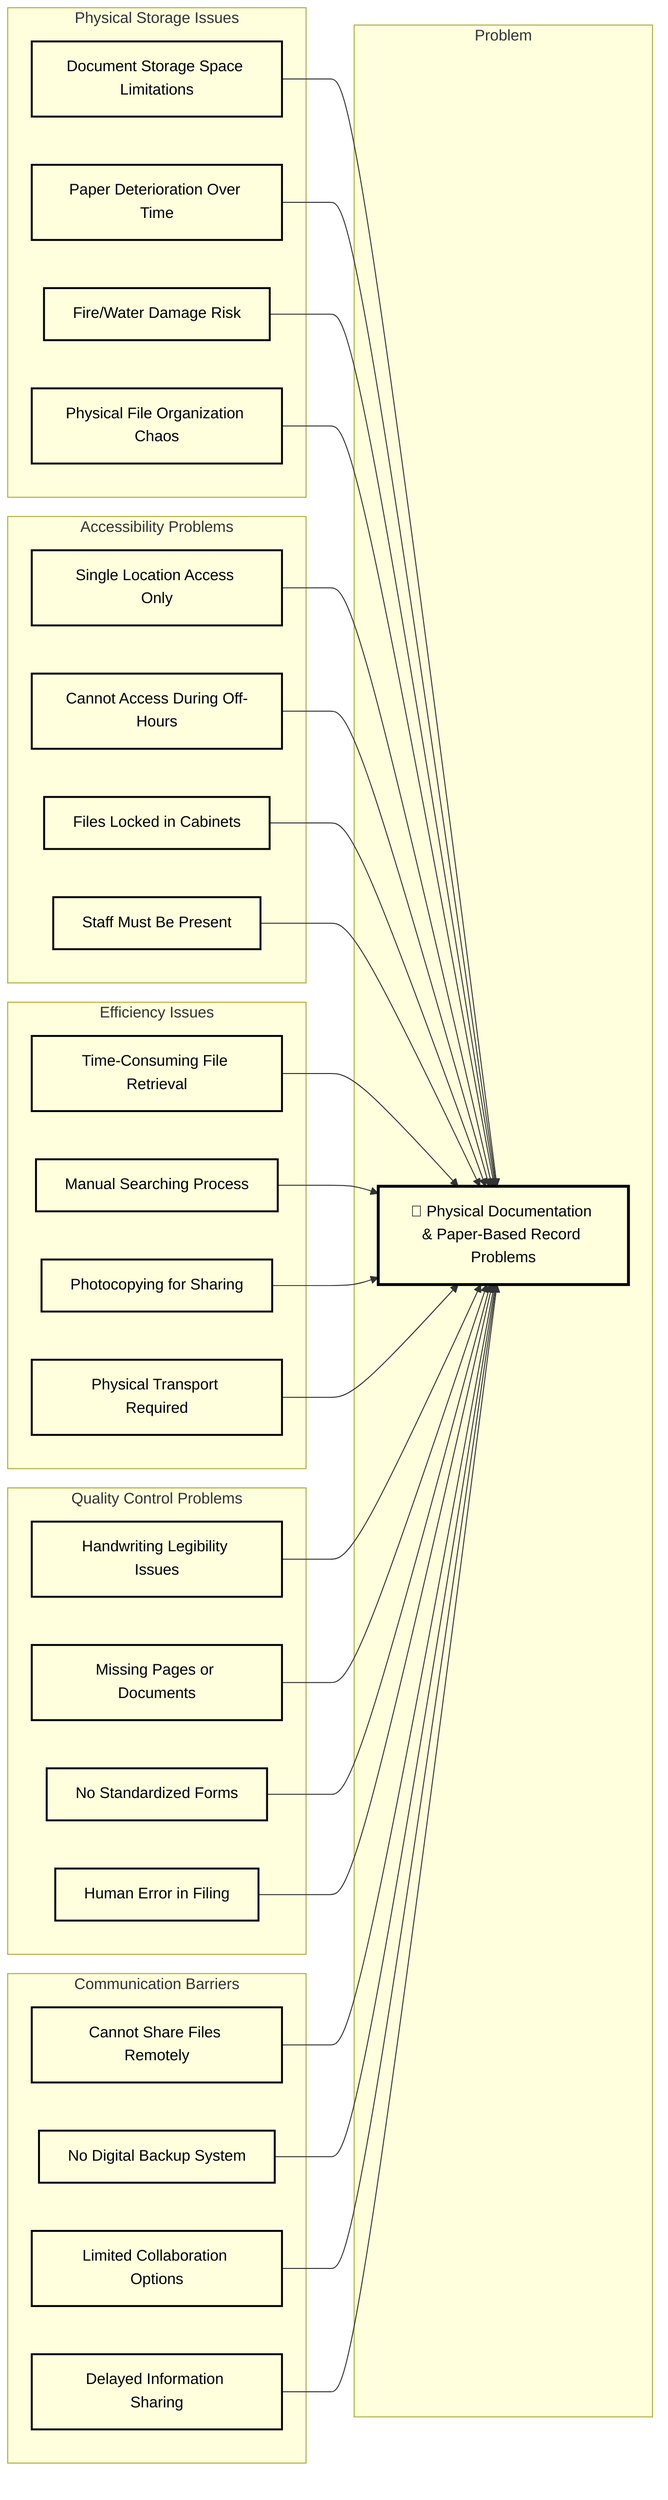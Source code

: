 graph LR
    subgraph Problem
        P[🚩 Physical Documentation & Paper-Based Record Problems]
    end

    subgraph "Physical Storage Issues"
        T1a[Document Storage Space Limitations]
        T1b[Paper Deterioration Over Time]
        T1c[Fire/Water Damage Risk]
        T1d[Physical File Organization Chaos]
    end

    subgraph "Accessibility Problems"
        A1a[Single Location Access Only]
        A1b[Cannot Access During Off-Hours]
        A1c[Files Locked in Cabinets]
        A1d[Staff Must Be Present]
    end

    subgraph "Efficiency Issues"
        S1a[Time-Consuming File Retrieval]
        S1b[Manual Searching Process]
        S1c[Photocopying for Sharing]
        S1d[Physical Transport Required]
    end

    subgraph "Quality Control Problems"
        C1a[Handwriting Legibility Issues]
        C1b[Missing Pages or Documents]
        C1c[No Standardized Forms]
        C1d[Human Error in Filing]
    end

    subgraph "Communication Barriers"
        O1a[Cannot Share Files Remotely]
        O1b[No Digital Backup System]
        O1c[Limited Collaboration Options]
        O1d[Delayed Information Sharing]
    end

    T1a --> P
    T1b --> P
    T1c --> P
    T1d --> P
    A1a --> P
    A1b --> P
    A1c --> P
    A1d --> P
    S1a --> P
    S1b --> P
    S1c --> P
    S1d --> P
    C1a --> P
    C1b --> P
    C1c --> P
    C1d --> P
    O1a --> P
    O1b --> P
    O1c --> P
    O1d --> P

    classDef problem fill:transparent,stroke:#000,stroke-width:3px,color:#000
    classDef cause fill:transparent,stroke:#000,stroke-width:2px,color:#000

    class P problem
    class T1a,T1b,T1c,T1d,A1a,A1b,A1c,A1d,S1a,S1b,S1c,S1d,C1a,C1b,C1c,C1d,O1a,O1b,O1c,O1d cause